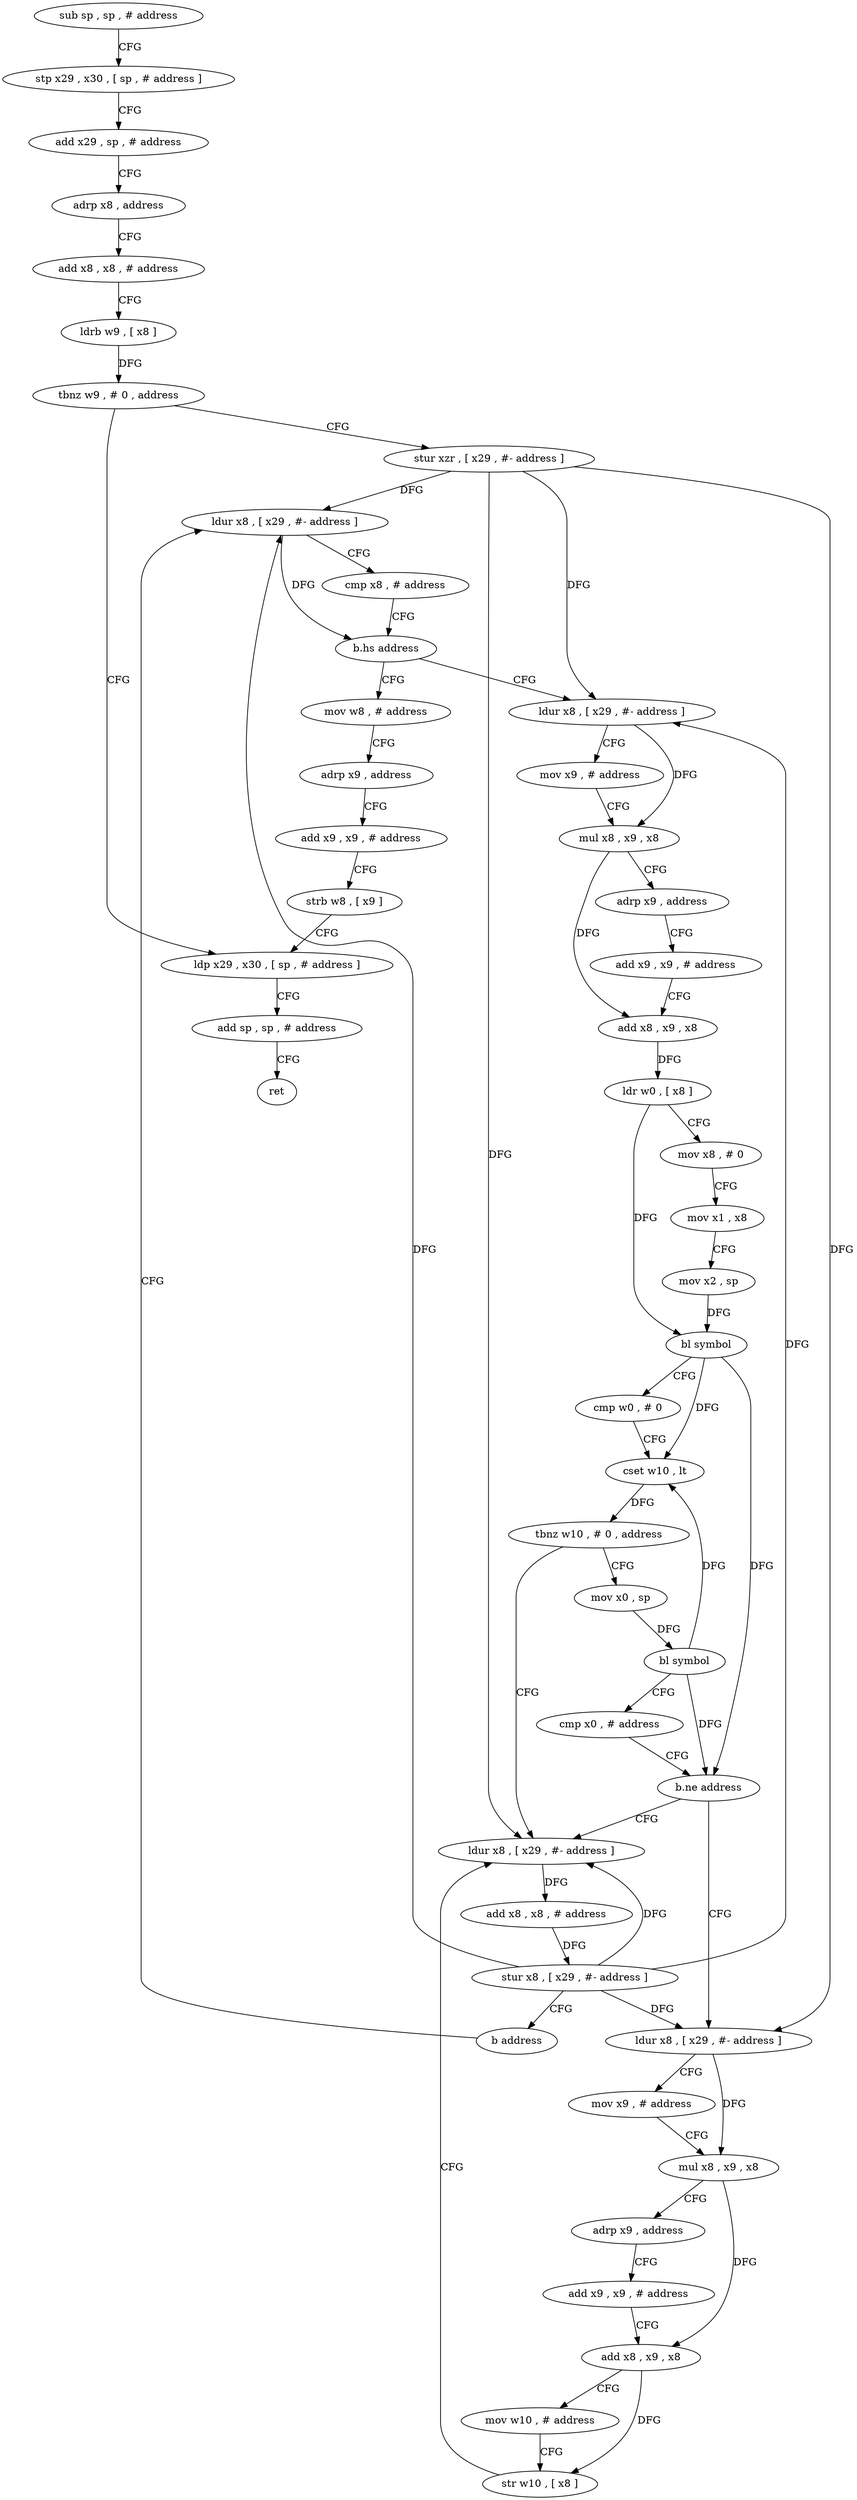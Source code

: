 digraph "func" {
"226920" [label = "sub sp , sp , # address" ]
"226924" [label = "stp x29 , x30 , [ sp , # address ]" ]
"226928" [label = "add x29 , sp , # address" ]
"226932" [label = "adrp x8 , address" ]
"226936" [label = "add x8 , x8 , # address" ]
"226940" [label = "ldrb w9 , [ x8 ]" ]
"226944" [label = "tbnz w9 , # 0 , address" ]
"227100" [label = "ldp x29 , x30 , [ sp , # address ]" ]
"226948" [label = "stur xzr , [ x29 , #- address ]" ]
"227104" [label = "add sp , sp , # address" ]
"227108" [label = "ret" ]
"226952" [label = "ldur x8 , [ x29 , #- address ]" ]
"227084" [label = "mov w8 , # address" ]
"227088" [label = "adrp x9 , address" ]
"227092" [label = "add x9 , x9 , # address" ]
"227096" [label = "strb w8 , [ x9 ]" ]
"226964" [label = "ldur x8 , [ x29 , #- address ]" ]
"226968" [label = "mov x9 , # address" ]
"226972" [label = "mul x8 , x9 , x8" ]
"226976" [label = "adrp x9 , address" ]
"226980" [label = "add x9 , x9 , # address" ]
"226984" [label = "add x8 , x9 , x8" ]
"226988" [label = "ldr w0 , [ x8 ]" ]
"226992" [label = "mov x8 , # 0" ]
"226996" [label = "mov x1 , x8" ]
"227000" [label = "mov x2 , sp" ]
"227004" [label = "bl symbol" ]
"227008" [label = "cmp w0 , # 0" ]
"227012" [label = "cset w10 , lt" ]
"227016" [label = "tbnz w10 , # 0 , address" ]
"227068" [label = "ldur x8 , [ x29 , #- address ]" ]
"227020" [label = "mov x0 , sp" ]
"227072" [label = "add x8 , x8 , # address" ]
"227076" [label = "stur x8 , [ x29 , #- address ]" ]
"227080" [label = "b address" ]
"227024" [label = "bl symbol" ]
"227028" [label = "cmp x0 , # address" ]
"227032" [label = "b.ne address" ]
"227036" [label = "ldur x8 , [ x29 , #- address ]" ]
"226956" [label = "cmp x8 , # address" ]
"226960" [label = "b.hs address" ]
"227040" [label = "mov x9 , # address" ]
"227044" [label = "mul x8 , x9 , x8" ]
"227048" [label = "adrp x9 , address" ]
"227052" [label = "add x9 , x9 , # address" ]
"227056" [label = "add x8 , x9 , x8" ]
"227060" [label = "mov w10 , # address" ]
"227064" [label = "str w10 , [ x8 ]" ]
"226920" -> "226924" [ label = "CFG" ]
"226924" -> "226928" [ label = "CFG" ]
"226928" -> "226932" [ label = "CFG" ]
"226932" -> "226936" [ label = "CFG" ]
"226936" -> "226940" [ label = "CFG" ]
"226940" -> "226944" [ label = "DFG" ]
"226944" -> "227100" [ label = "CFG" ]
"226944" -> "226948" [ label = "CFG" ]
"227100" -> "227104" [ label = "CFG" ]
"226948" -> "226952" [ label = "DFG" ]
"226948" -> "226964" [ label = "DFG" ]
"226948" -> "227068" [ label = "DFG" ]
"226948" -> "227036" [ label = "DFG" ]
"227104" -> "227108" [ label = "CFG" ]
"226952" -> "226956" [ label = "CFG" ]
"226952" -> "226960" [ label = "DFG" ]
"227084" -> "227088" [ label = "CFG" ]
"227088" -> "227092" [ label = "CFG" ]
"227092" -> "227096" [ label = "CFG" ]
"227096" -> "227100" [ label = "CFG" ]
"226964" -> "226968" [ label = "CFG" ]
"226964" -> "226972" [ label = "DFG" ]
"226968" -> "226972" [ label = "CFG" ]
"226972" -> "226976" [ label = "CFG" ]
"226972" -> "226984" [ label = "DFG" ]
"226976" -> "226980" [ label = "CFG" ]
"226980" -> "226984" [ label = "CFG" ]
"226984" -> "226988" [ label = "DFG" ]
"226988" -> "226992" [ label = "CFG" ]
"226988" -> "227004" [ label = "DFG" ]
"226992" -> "226996" [ label = "CFG" ]
"226996" -> "227000" [ label = "CFG" ]
"227000" -> "227004" [ label = "DFG" ]
"227004" -> "227008" [ label = "CFG" ]
"227004" -> "227012" [ label = "DFG" ]
"227004" -> "227032" [ label = "DFG" ]
"227008" -> "227012" [ label = "CFG" ]
"227012" -> "227016" [ label = "DFG" ]
"227016" -> "227068" [ label = "CFG" ]
"227016" -> "227020" [ label = "CFG" ]
"227068" -> "227072" [ label = "DFG" ]
"227020" -> "227024" [ label = "DFG" ]
"227072" -> "227076" [ label = "DFG" ]
"227076" -> "227080" [ label = "CFG" ]
"227076" -> "226952" [ label = "DFG" ]
"227076" -> "226964" [ label = "DFG" ]
"227076" -> "227068" [ label = "DFG" ]
"227076" -> "227036" [ label = "DFG" ]
"227080" -> "226952" [ label = "CFG" ]
"227024" -> "227028" [ label = "CFG" ]
"227024" -> "227012" [ label = "DFG" ]
"227024" -> "227032" [ label = "DFG" ]
"227028" -> "227032" [ label = "CFG" ]
"227032" -> "227068" [ label = "CFG" ]
"227032" -> "227036" [ label = "CFG" ]
"227036" -> "227040" [ label = "CFG" ]
"227036" -> "227044" [ label = "DFG" ]
"226956" -> "226960" [ label = "CFG" ]
"226960" -> "227084" [ label = "CFG" ]
"226960" -> "226964" [ label = "CFG" ]
"227040" -> "227044" [ label = "CFG" ]
"227044" -> "227048" [ label = "CFG" ]
"227044" -> "227056" [ label = "DFG" ]
"227048" -> "227052" [ label = "CFG" ]
"227052" -> "227056" [ label = "CFG" ]
"227056" -> "227060" [ label = "CFG" ]
"227056" -> "227064" [ label = "DFG" ]
"227060" -> "227064" [ label = "CFG" ]
"227064" -> "227068" [ label = "CFG" ]
}
